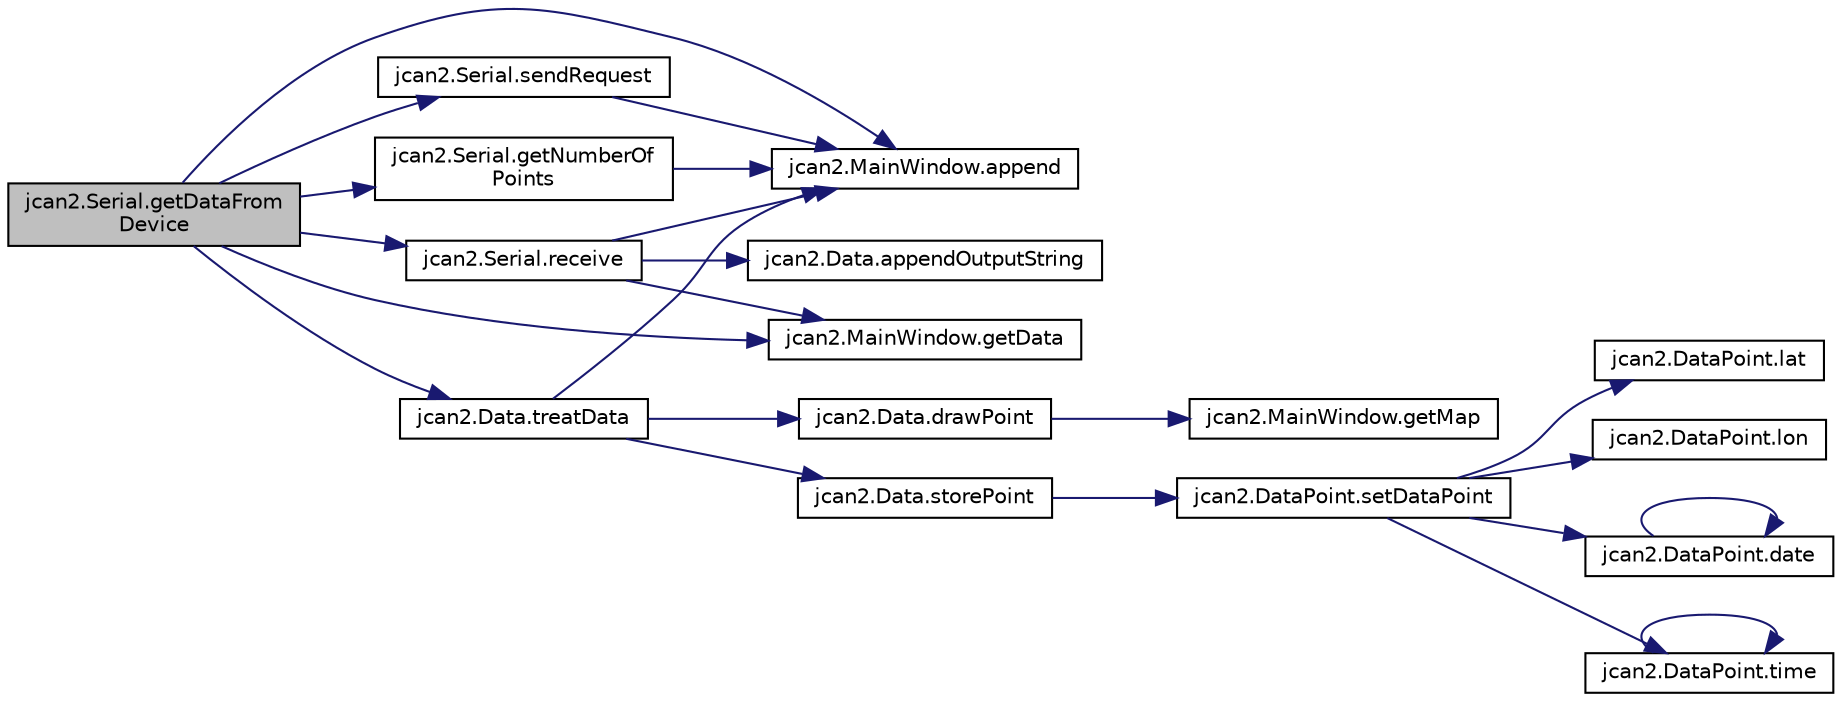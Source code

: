 digraph "jcan2.Serial.getDataFromDevice"
{
  edge [fontname="Helvetica",fontsize="10",labelfontname="Helvetica",labelfontsize="10"];
  node [fontname="Helvetica",fontsize="10",shape=record];
  rankdir="LR";
  Node1 [label="jcan2.Serial.getDataFrom\lDevice",height=0.2,width=0.4,color="black", fillcolor="grey75", style="filled", fontcolor="black"];
  Node1 -> Node2 [color="midnightblue",fontsize="10",style="solid",fontname="Helvetica"];
  Node2 [label="jcan2.Serial.sendRequest",height=0.2,width=0.4,color="black", fillcolor="white", style="filled",URL="$classjcan2_1_1_serial.html#a78875185887b795449551af87b0cd30c"];
  Node2 -> Node3 [color="midnightblue",fontsize="10",style="solid",fontname="Helvetica"];
  Node3 [label="jcan2.MainWindow.append",height=0.2,width=0.4,color="black", fillcolor="white", style="filled",URL="$classjcan2_1_1_main_window.html#a8e4814511884d72149adf0390eca93cd"];
  Node1 -> Node4 [color="midnightblue",fontsize="10",style="solid",fontname="Helvetica"];
  Node4 [label="jcan2.Serial.getNumberOf\lPoints",height=0.2,width=0.4,color="black", fillcolor="white", style="filled",URL="$classjcan2_1_1_serial.html#ac225ddb960cfdf0a36b809b850fa9ec6"];
  Node4 -> Node3 [color="midnightblue",fontsize="10",style="solid",fontname="Helvetica"];
  Node1 -> Node3 [color="midnightblue",fontsize="10",style="solid",fontname="Helvetica"];
  Node1 -> Node5 [color="midnightblue",fontsize="10",style="solid",fontname="Helvetica"];
  Node5 [label="jcan2.Serial.receive",height=0.2,width=0.4,color="black", fillcolor="white", style="filled",URL="$classjcan2_1_1_serial.html#a0a722f879ab7a55ccafcf5c4961e20f3"];
  Node5 -> Node3 [color="midnightblue",fontsize="10",style="solid",fontname="Helvetica"];
  Node5 -> Node6 [color="midnightblue",fontsize="10",style="solid",fontname="Helvetica"];
  Node6 [label="jcan2.MainWindow.getData",height=0.2,width=0.4,color="black", fillcolor="white", style="filled",URL="$classjcan2_1_1_main_window.html#a17a976a3fb9eaf562f221e912d5d033c"];
  Node5 -> Node7 [color="midnightblue",fontsize="10",style="solid",fontname="Helvetica"];
  Node7 [label="jcan2.Data.appendOutputString",height=0.2,width=0.4,color="black", fillcolor="white", style="filled",URL="$classjcan2_1_1_data.html#a6a4004a26deb804d261a5e1fd1db26ac"];
  Node1 -> Node6 [color="midnightblue",fontsize="10",style="solid",fontname="Helvetica"];
  Node1 -> Node8 [color="midnightblue",fontsize="10",style="solid",fontname="Helvetica"];
  Node8 [label="jcan2.Data.treatData",height=0.2,width=0.4,color="black", fillcolor="white", style="filled",URL="$classjcan2_1_1_data.html#a46f0b60ede6b52333a244f6b64f1df79"];
  Node8 -> Node3 [color="midnightblue",fontsize="10",style="solid",fontname="Helvetica"];
  Node8 -> Node9 [color="midnightblue",fontsize="10",style="solid",fontname="Helvetica"];
  Node9 [label="jcan2.Data.storePoint",height=0.2,width=0.4,color="black", fillcolor="white", style="filled",URL="$classjcan2_1_1_data.html#ab2d814a20d964fafc18e322961e7502d"];
  Node9 -> Node10 [color="midnightblue",fontsize="10",style="solid",fontname="Helvetica"];
  Node10 [label="jcan2.DataPoint.setDataPoint",height=0.2,width=0.4,color="black", fillcolor="white", style="filled",URL="$classjcan2_1_1_data_point.html#ac1d6de759e0647ce0622dcaece77f993"];
  Node10 -> Node11 [color="midnightblue",fontsize="10",style="solid",fontname="Helvetica"];
  Node11 [label="jcan2.DataPoint.lat",height=0.2,width=0.4,color="black", fillcolor="white", style="filled",URL="$classjcan2_1_1_data_point.html#a32e094bb9b899fda86e098089d211fbd"];
  Node10 -> Node12 [color="midnightblue",fontsize="10",style="solid",fontname="Helvetica"];
  Node12 [label="jcan2.DataPoint.lon",height=0.2,width=0.4,color="black", fillcolor="white", style="filled",URL="$classjcan2_1_1_data_point.html#a2f13156cea6b5bc87d55f31f14dafda4"];
  Node10 -> Node13 [color="midnightblue",fontsize="10",style="solid",fontname="Helvetica"];
  Node13 [label="jcan2.DataPoint.date",height=0.2,width=0.4,color="black", fillcolor="white", style="filled",URL="$classjcan2_1_1_data_point.html#a9d43fede68341ec6fcfc5fc34629c1db"];
  Node13 -> Node13 [color="midnightblue",fontsize="10",style="solid",fontname="Helvetica"];
  Node10 -> Node14 [color="midnightblue",fontsize="10",style="solid",fontname="Helvetica"];
  Node14 [label="jcan2.DataPoint.time",height=0.2,width=0.4,color="black", fillcolor="white", style="filled",URL="$classjcan2_1_1_data_point.html#a079673efabba1c06d85ba6e1d2ac5c97"];
  Node14 -> Node14 [color="midnightblue",fontsize="10",style="solid",fontname="Helvetica"];
  Node8 -> Node15 [color="midnightblue",fontsize="10",style="solid",fontname="Helvetica"];
  Node15 [label="jcan2.Data.drawPoint",height=0.2,width=0.4,color="black", fillcolor="white", style="filled",URL="$classjcan2_1_1_data.html#a00017ed648a26ffe91daa3d43b9e9452"];
  Node15 -> Node16 [color="midnightblue",fontsize="10",style="solid",fontname="Helvetica"];
  Node16 [label="jcan2.MainWindow.getMap",height=0.2,width=0.4,color="black", fillcolor="white", style="filled",URL="$classjcan2_1_1_main_window.html#a908cd7e289a6d50826c205c508d7b2d4"];
}
